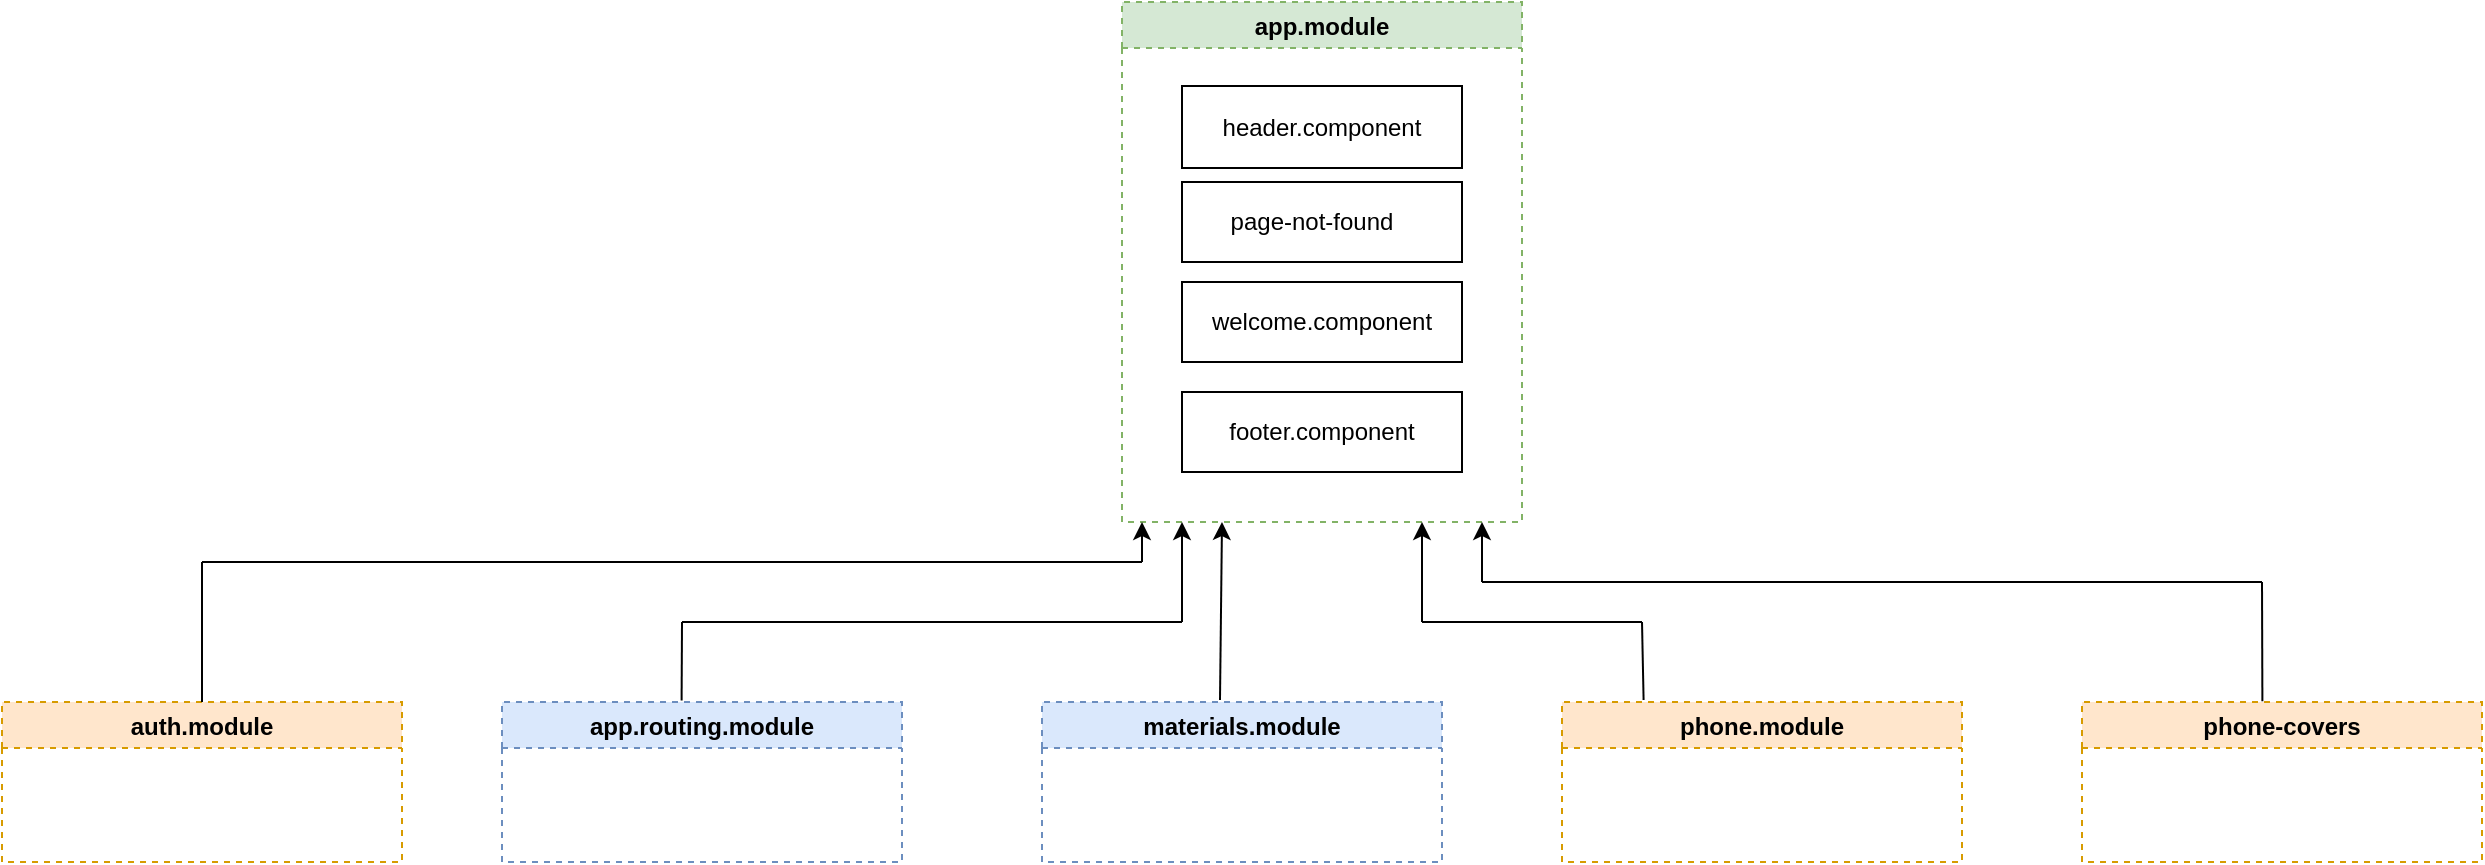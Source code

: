 <mxfile version="17.4.2" type="device"><diagram id="cwkE3xDS7463lbzH_nmq" name="Page-1"><mxGraphModel dx="2522" dy="865" grid="1" gridSize="10" guides="1" tooltips="1" connect="1" arrows="1" fold="1" page="1" pageScale="1" pageWidth="1100" pageHeight="850" math="0" shadow="0"><root><mxCell id="0"/><mxCell id="1" parent="0"/><mxCell id="6Cy_XLeJhy6JLk55dk2I-29" value="app.module" style="swimlane;dashed=1;fillColor=#d5e8d4;strokeColor=#82b366;" parent="1" vertex="1"><mxGeometry x="430" y="50" width="200" height="260" as="geometry"><mxRectangle x="476" y="200" width="130" height="23" as="alternateBounds"/></mxGeometry></mxCell><mxCell id="6Cy_XLeJhy6JLk55dk2I-24" value="" style="rounded=0;whiteSpace=wrap;html=1;fillColor=none;" parent="6Cy_XLeJhy6JLk55dk2I-29" vertex="1"><mxGeometry x="30" y="42" width="140" height="41" as="geometry"/></mxCell><mxCell id="6Cy_XLeJhy6JLk55dk2I-25" value="&lt;font color=&quot;#000000&quot;&gt;header.component&lt;/font&gt;" style="text;html=1;strokeColor=none;fillColor=none;align=center;verticalAlign=middle;whiteSpace=wrap;rounded=0;fontColor=#FFFFFF;" parent="6Cy_XLeJhy6JLk55dk2I-29" vertex="1"><mxGeometry x="40" y="47.5" width="120" height="30" as="geometry"/></mxCell><mxCell id="6Cy_XLeJhy6JLk55dk2I-26" value="" style="rounded=0;whiteSpace=wrap;html=1;fontColor=#000000;fillColor=none;" parent="6Cy_XLeJhy6JLk55dk2I-29" vertex="1"><mxGeometry x="30" y="195" width="140" height="40" as="geometry"/></mxCell><mxCell id="6Cy_XLeJhy6JLk55dk2I-27" value="footer.component" style="text;html=1;strokeColor=none;fillColor=none;align=center;verticalAlign=middle;whiteSpace=wrap;rounded=0;fontColor=#000000;" parent="6Cy_XLeJhy6JLk55dk2I-29" vertex="1"><mxGeometry x="50" y="200" width="100" height="30" as="geometry"/></mxCell><mxCell id="6Cy_XLeJhy6JLk55dk2I-32" value="" style="rounded=0;whiteSpace=wrap;html=1;fontColor=#000000;fillColor=none;" parent="6Cy_XLeJhy6JLk55dk2I-29" vertex="1"><mxGeometry x="30" y="90" width="140" height="40" as="geometry"/></mxCell><mxCell id="6Cy_XLeJhy6JLk55dk2I-33" value="page-not-found" style="text;html=1;strokeColor=none;fillColor=none;align=center;verticalAlign=middle;whiteSpace=wrap;rounded=0;fontColor=#000000;" parent="6Cy_XLeJhy6JLk55dk2I-29" vertex="1"><mxGeometry x="40" y="95" width="110" height="30" as="geometry"/></mxCell><mxCell id="6Cy_XLeJhy6JLk55dk2I-34" value="" style="rounded=0;whiteSpace=wrap;html=1;fontColor=#000000;fillColor=none;" parent="6Cy_XLeJhy6JLk55dk2I-29" vertex="1"><mxGeometry x="30" y="140" width="140" height="40" as="geometry"/></mxCell><mxCell id="6Cy_XLeJhy6JLk55dk2I-35" value="welcome.component" style="text;html=1;strokeColor=none;fillColor=none;align=center;verticalAlign=middle;whiteSpace=wrap;rounded=0;fontColor=#000000;" parent="6Cy_XLeJhy6JLk55dk2I-29" vertex="1"><mxGeometry x="40" y="145" width="120" height="30" as="geometry"/></mxCell><mxCell id="6Cy_XLeJhy6JLk55dk2I-36" value="app.routing.module" style="swimlane;fillColor=#dae8fc;dashed=1;strokeColor=#6c8ebf;" parent="1" vertex="1"><mxGeometry x="120" y="400" width="200" height="80" as="geometry"/></mxCell><mxCell id="6Cy_XLeJhy6JLk55dk2I-38" value="" style="endArrow=none;html=1;rounded=0;fontColor=#000000;exitX=0.449;exitY=-0.01;exitDx=0;exitDy=0;exitPerimeter=0;" parent="1" source="6Cy_XLeJhy6JLk55dk2I-36" edge="1"><mxGeometry width="50" height="50" relative="1" as="geometry"><mxPoint x="340" y="380" as="sourcePoint"/><mxPoint x="210" y="360" as="targetPoint"/></mxGeometry></mxCell><mxCell id="6Cy_XLeJhy6JLk55dk2I-39" value="" style="endArrow=none;html=1;rounded=0;fontColor=#000000;" parent="1" edge="1"><mxGeometry width="50" height="50" relative="1" as="geometry"><mxPoint x="210" y="360" as="sourcePoint"/><mxPoint x="460" y="360" as="targetPoint"/></mxGeometry></mxCell><mxCell id="6Cy_XLeJhy6JLk55dk2I-40" value="" style="endArrow=classic;html=1;rounded=0;fontColor=#000000;" parent="1" edge="1"><mxGeometry width="50" height="50" relative="1" as="geometry"><mxPoint x="460" y="360" as="sourcePoint"/><mxPoint x="460" y="310" as="targetPoint"/></mxGeometry></mxCell><mxCell id="6Cy_XLeJhy6JLk55dk2I-41" value="materials.module" style="swimlane;dashed=1;fillColor=#dae8fc;strokeColor=#6c8ebf;" parent="1" vertex="1"><mxGeometry x="390" y="400" width="200" height="80" as="geometry"/></mxCell><mxCell id="6Cy_XLeJhy6JLk55dk2I-42" value="" style="endArrow=classic;html=1;rounded=0;fontColor=#000000;exitX=0.445;exitY=-0.012;exitDx=0;exitDy=0;exitPerimeter=0;entryX=0.25;entryY=1;entryDx=0;entryDy=0;" parent="1" source="6Cy_XLeJhy6JLk55dk2I-41" target="6Cy_XLeJhy6JLk55dk2I-29" edge="1"><mxGeometry width="50" height="50" relative="1" as="geometry"><mxPoint x="610" y="380" as="sourcePoint"/><mxPoint x="660" y="330" as="targetPoint"/></mxGeometry></mxCell><mxCell id="6Cy_XLeJhy6JLk55dk2I-43" value="phone.module" style="swimlane;dashed=1;fillColor=#ffe6cc;strokeColor=#d79b00;" parent="1" vertex="1"><mxGeometry x="650" y="400" width="200" height="80" as="geometry"/></mxCell><mxCell id="6Cy_XLeJhy6JLk55dk2I-44" value="" style="endArrow=none;html=1;rounded=0;fontColor=#000000;exitX=0.204;exitY=-0.012;exitDx=0;exitDy=0;exitPerimeter=0;" parent="1" source="6Cy_XLeJhy6JLk55dk2I-43" edge="1"><mxGeometry width="50" height="50" relative="1" as="geometry"><mxPoint x="660" y="540" as="sourcePoint"/><mxPoint x="690" y="360" as="targetPoint"/></mxGeometry></mxCell><mxCell id="6Cy_XLeJhy6JLk55dk2I-45" value="" style="endArrow=none;html=1;rounded=0;fontColor=#000000;" parent="1" edge="1"><mxGeometry width="50" height="50" relative="1" as="geometry"><mxPoint x="690" y="360" as="sourcePoint"/><mxPoint x="580" y="360" as="targetPoint"/></mxGeometry></mxCell><mxCell id="6Cy_XLeJhy6JLk55dk2I-46" value="" style="endArrow=classic;html=1;rounded=0;fontColor=#000000;entryX=0.75;entryY=1;entryDx=0;entryDy=0;" parent="1" target="6Cy_XLeJhy6JLk55dk2I-29" edge="1"><mxGeometry width="50" height="50" relative="1" as="geometry"><mxPoint x="580" y="360" as="sourcePoint"/><mxPoint x="740" y="400" as="targetPoint"/></mxGeometry></mxCell><mxCell id="6Cy_XLeJhy6JLk55dk2I-47" value="phone-covers" style="swimlane;dashed=1;fillColor=#ffe6cc;strokeColor=#d79b00;" parent="1" vertex="1"><mxGeometry x="910" y="400" width="200" height="80" as="geometry"/></mxCell><mxCell id="6Cy_XLeJhy6JLk55dk2I-48" value="" style="endArrow=none;html=1;rounded=0;fontColor=#000000;exitX=0.451;exitY=-0.004;exitDx=0;exitDy=0;exitPerimeter=0;" parent="1" source="6Cy_XLeJhy6JLk55dk2I-47" edge="1"><mxGeometry width="50" height="50" relative="1" as="geometry"><mxPoint x="700" y="350" as="sourcePoint"/><mxPoint x="1000" y="340" as="targetPoint"/></mxGeometry></mxCell><mxCell id="6Cy_XLeJhy6JLk55dk2I-49" value="" style="endArrow=none;html=1;rounded=0;fontColor=#000000;" parent="1" edge="1"><mxGeometry width="50" height="50" relative="1" as="geometry"><mxPoint x="610" y="340" as="sourcePoint"/><mxPoint x="1000" y="340" as="targetPoint"/></mxGeometry></mxCell><mxCell id="6Cy_XLeJhy6JLk55dk2I-50" value="" style="endArrow=classic;html=1;rounded=0;fontColor=#000000;" parent="1" edge="1"><mxGeometry width="50" height="50" relative="1" as="geometry"><mxPoint x="610" y="340" as="sourcePoint"/><mxPoint x="610" y="310" as="targetPoint"/></mxGeometry></mxCell><mxCell id="6Cy_XLeJhy6JLk55dk2I-51" value="auth.module" style="swimlane;dashed=1;fillColor=#ffe6cc;strokeColor=#d79b00;" parent="1" vertex="1"><mxGeometry x="-130" y="400" width="200" height="80" as="geometry"/></mxCell><mxCell id="6Cy_XLeJhy6JLk55dk2I-52" value="" style="endArrow=none;html=1;rounded=0;fontColor=#000000;exitX=0.5;exitY=0;exitDx=0;exitDy=0;" parent="1" source="6Cy_XLeJhy6JLk55dk2I-51" edge="1"><mxGeometry width="50" height="50" relative="1" as="geometry"><mxPoint x="320" y="420" as="sourcePoint"/><mxPoint x="-30" y="330" as="targetPoint"/></mxGeometry></mxCell><mxCell id="6Cy_XLeJhy6JLk55dk2I-53" value="" style="endArrow=none;html=1;rounded=0;fontColor=#000000;" parent="1" edge="1"><mxGeometry width="50" height="50" relative="1" as="geometry"><mxPoint x="-30" y="330" as="sourcePoint"/><mxPoint x="440" y="330" as="targetPoint"/></mxGeometry></mxCell><mxCell id="6Cy_XLeJhy6JLk55dk2I-54" value="" style="endArrow=classic;html=1;rounded=0;fontColor=#000000;" parent="1" edge="1"><mxGeometry width="50" height="50" relative="1" as="geometry"><mxPoint x="440" y="330" as="sourcePoint"/><mxPoint x="440" y="310" as="targetPoint"/></mxGeometry></mxCell></root></mxGraphModel></diagram></mxfile>
